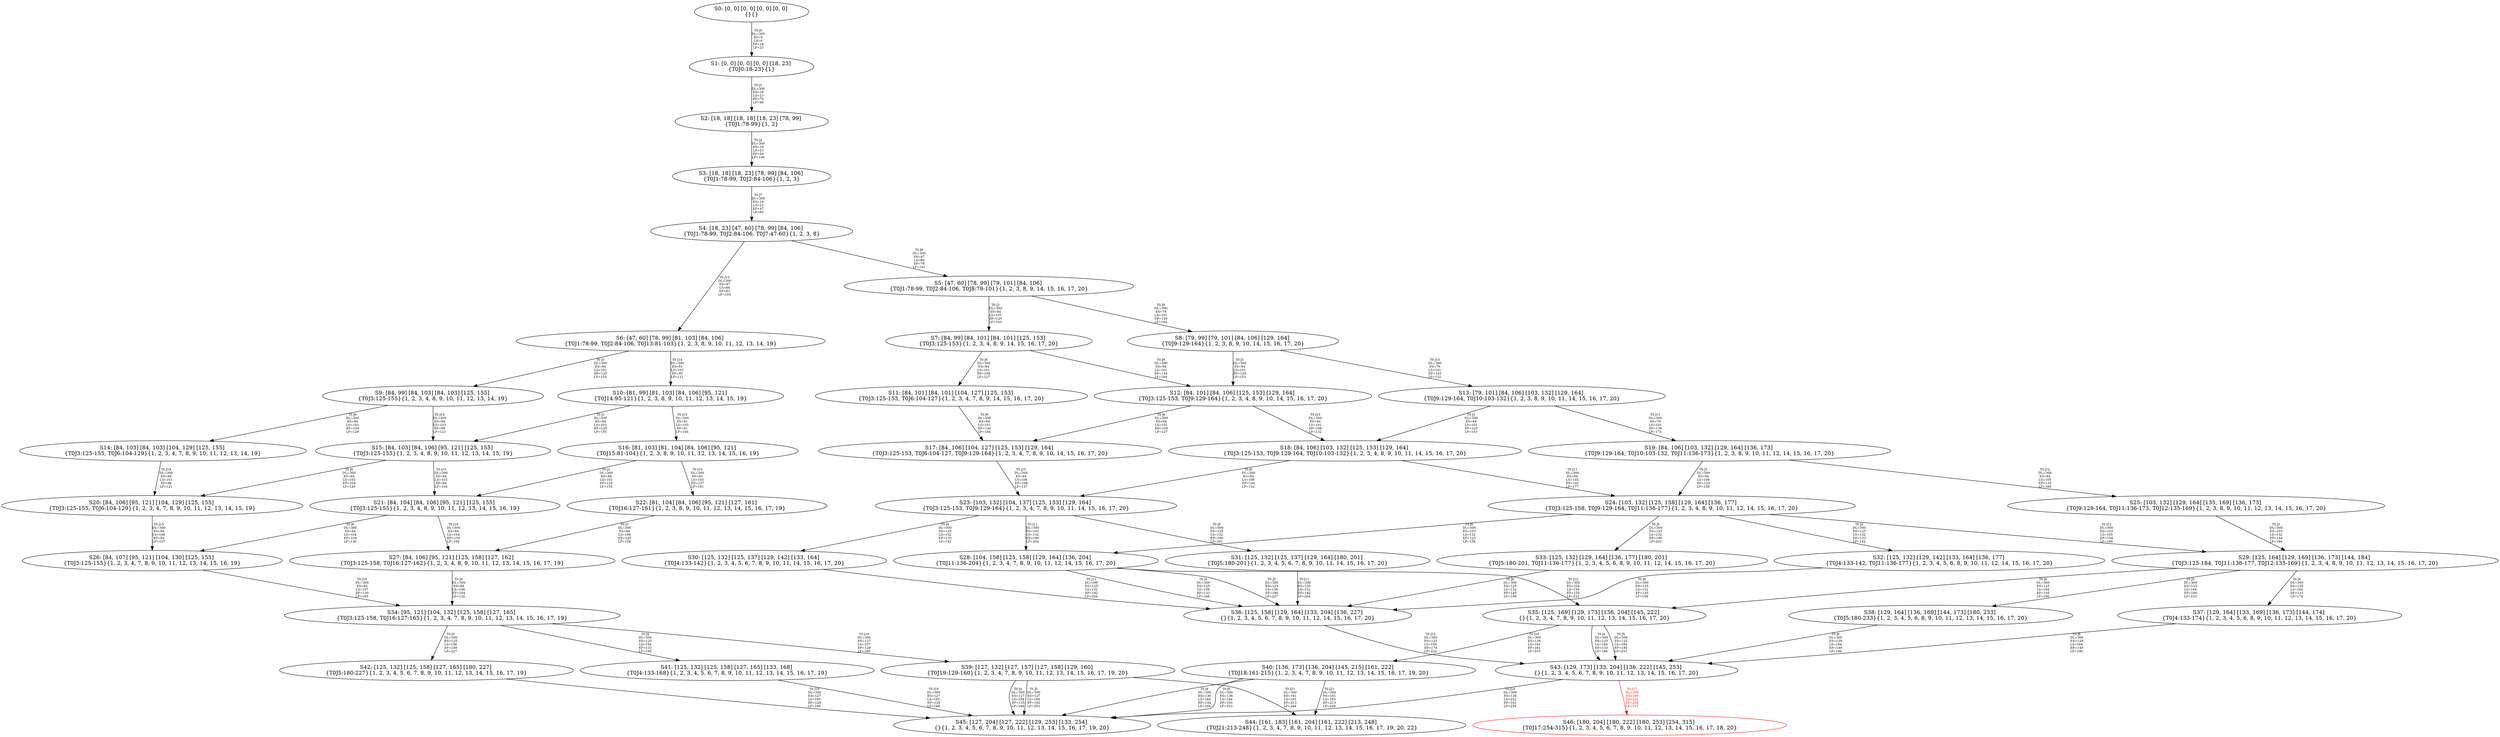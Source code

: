 digraph {
	S0[label="S0: [0, 0] [0, 0] [0, 0] [0, 0] \n{}{}"];
	S1[label="S1: [0, 0] [0, 0] [0, 0] [18, 23] \n{T0J0:18-23}{1}"];
	S2[label="S2: [18, 18] [18, 18] [18, 23] [78, 99] \n{T0J1:78-99}{1, 2}"];
	S3[label="S3: [18, 18] [18, 23] [78, 99] [84, 106] \n{T0J1:78-99, T0J2:84-106}{1, 2, 3}"];
	S4[label="S4: [18, 23] [47, 60] [78, 99] [84, 106] \n{T0J1:78-99, T0J2:84-106, T0J7:47-60}{1, 2, 3, 8}"];
	S5[label="S5: [47, 60] [78, 99] [79, 101] [84, 106] \n{T0J1:78-99, T0J2:84-106, T0J8:79-101}{1, 2, 3, 8, 9, 14, 15, 16, 17, 20}"];
	S6[label="S6: [47, 60] [78, 99] [81, 103] [84, 106] \n{T0J1:78-99, T0J2:84-106, T0J13:81-103}{1, 2, 3, 8, 9, 10, 11, 12, 13, 14, 19}"];
	S7[label="S7: [84, 99] [84, 101] [84, 101] [125, 153] \n{T0J3:125-153}{1, 2, 3, 4, 8, 9, 14, 15, 16, 17, 20}"];
	S8[label="S8: [79, 99] [79, 101] [84, 106] [129, 164] \n{T0J9:129-164}{1, 2, 3, 8, 9, 10, 14, 15, 16, 17, 20}"];
	S9[label="S9: [84, 99] [84, 103] [84, 103] [125, 155] \n{T0J3:125-155}{1, 2, 3, 4, 8, 9, 10, 11, 12, 13, 14, 19}"];
	S10[label="S10: [81, 99] [81, 103] [84, 106] [95, 121] \n{T0J14:95-121}{1, 2, 3, 8, 9, 10, 11, 12, 13, 14, 15, 19}"];
	S11[label="S11: [84, 101] [84, 101] [104, 127] [125, 153] \n{T0J3:125-153, T0J6:104-127}{1, 2, 3, 4, 7, 8, 9, 14, 15, 16, 17, 20}"];
	S12[label="S12: [84, 101] [84, 106] [125, 153] [129, 164] \n{T0J3:125-153, T0J9:129-164}{1, 2, 3, 4, 8, 9, 10, 14, 15, 16, 17, 20}"];
	S13[label="S13: [79, 101] [84, 106] [103, 132] [129, 164] \n{T0J9:129-164, T0J10:103-132}{1, 2, 3, 8, 9, 10, 11, 14, 15, 16, 17, 20}"];
	S14[label="S14: [84, 103] [84, 103] [104, 129] [125, 155] \n{T0J3:125-155, T0J6:104-129}{1, 2, 3, 4, 7, 8, 9, 10, 11, 12, 13, 14, 19}"];
	S15[label="S15: [84, 103] [84, 106] [95, 121] [125, 155] \n{T0J3:125-155}{1, 2, 3, 4, 8, 9, 10, 11, 12, 13, 14, 15, 19}"];
	S16[label="S16: [81, 103] [81, 104] [84, 106] [95, 121] \n{T0J15:81-104}{1, 2, 3, 8, 9, 10, 11, 12, 13, 14, 15, 16, 19}"];
	S17[label="S17: [84, 106] [104, 127] [125, 153] [129, 164] \n{T0J3:125-153, T0J6:104-127, T0J9:129-164}{1, 2, 3, 4, 7, 8, 9, 10, 14, 15, 16, 17, 20}"];
	S18[label="S18: [84, 106] [103, 132] [125, 153] [129, 164] \n{T0J3:125-153, T0J9:129-164, T0J10:103-132}{1, 2, 3, 4, 8, 9, 10, 11, 14, 15, 16, 17, 20}"];
	S19[label="S19: [84, 106] [103, 132] [129, 164] [136, 173] \n{T0J9:129-164, T0J10:103-132, T0J11:136-173}{1, 2, 3, 8, 9, 10, 11, 12, 14, 15, 16, 17, 20}"];
	S20[label="S20: [84, 106] [95, 121] [104, 129] [125, 155] \n{T0J3:125-155, T0J6:104-129}{1, 2, 3, 4, 7, 8, 9, 10, 11, 12, 13, 14, 15, 19}"];
	S21[label="S21: [84, 104] [84, 106] [95, 121] [125, 155] \n{T0J3:125-155}{1, 2, 3, 4, 8, 9, 10, 11, 12, 13, 14, 15, 16, 19}"];
	S22[label="S22: [81, 104] [84, 106] [95, 121] [127, 161] \n{T0J16:127-161}{1, 2, 3, 8, 9, 10, 11, 12, 13, 14, 15, 16, 17, 19}"];
	S23[label="S23: [103, 132] [104, 137] [125, 153] [129, 164] \n{T0J3:125-153, T0J9:129-164}{1, 2, 3, 4, 7, 8, 9, 10, 11, 14, 15, 16, 17, 20}"];
	S24[label="S24: [103, 132] [125, 158] [129, 164] [136, 177] \n{T0J3:125-158, T0J9:129-164, T0J11:136-177}{1, 2, 3, 4, 8, 9, 10, 11, 12, 14, 15, 16, 17, 20}"];
	S25[label="S25: [103, 132] [129, 164] [135, 169] [136, 173] \n{T0J9:129-164, T0J11:136-173, T0J12:135-169}{1, 2, 3, 8, 9, 10, 11, 12, 13, 14, 15, 16, 17, 20}"];
	S26[label="S26: [84, 107] [95, 121] [104, 130] [125, 155] \n{T0J3:125-155}{1, 2, 3, 4, 7, 8, 9, 10, 11, 12, 13, 14, 15, 16, 19}"];
	S27[label="S27: [84, 106] [95, 121] [125, 158] [127, 162] \n{T0J3:125-158, T0J16:127-162}{1, 2, 3, 4, 8, 9, 10, 11, 12, 13, 14, 15, 16, 17, 19}"];
	S28[label="S28: [104, 158] [125, 158] [129, 164] [136, 204] \n{T0J11:136-204}{1, 2, 3, 4, 7, 8, 9, 10, 11, 12, 14, 15, 16, 17, 20}"];
	S29[label="S29: [125, 164] [129, 169] [136, 173] [144, 184] \n{T0J3:125-184, T0J11:136-177, T0J12:135-169}{1, 2, 3, 4, 8, 9, 10, 11, 12, 13, 14, 15, 16, 17, 20}"];
	S30[label="S30: [125, 132] [125, 137] [129, 142] [133, 164] \n{T0J4:133-142}{1, 2, 3, 4, 5, 6, 7, 8, 9, 10, 11, 14, 15, 16, 17, 20}"];
	S31[label="S31: [125, 132] [125, 137] [129, 164] [180, 201] \n{T0J5:180-201}{1, 2, 3, 4, 5, 6, 7, 8, 9, 10, 11, 14, 15, 16, 17, 20}"];
	S32[label="S32: [125, 132] [129, 142] [133, 164] [136, 177] \n{T0J4:133-142, T0J11:136-177}{1, 2, 3, 4, 5, 6, 8, 9, 10, 11, 12, 14, 15, 16, 17, 20}"];
	S33[label="S33: [125, 132] [129, 164] [136, 177] [180, 201] \n{T0J5:180-201, T0J11:136-177}{1, 2, 3, 4, 5, 6, 8, 9, 10, 11, 12, 14, 15, 16, 17, 20}"];
	S34[label="S34: [95, 121] [104, 132] [125, 158] [127, 165] \n{T0J3:125-158, T0J16:127-165}{1, 2, 3, 4, 7, 8, 9, 10, 11, 12, 13, 14, 15, 16, 17, 19}"];
	S35[label="S35: [125, 169] [129, 173] [136, 204] [145, 222] \n{}{1, 2, 3, 4, 7, 8, 9, 10, 11, 12, 13, 14, 15, 16, 17, 20}"];
	S36[label="S36: [125, 158] [129, 164] [133, 204] [136, 227] \n{}{1, 2, 3, 4, 5, 6, 7, 8, 9, 10, 11, 12, 14, 15, 16, 17, 20}"];
	S37[label="S37: [129, 164] [133, 169] [136, 173] [144, 174] \n{T0J4:133-174}{1, 2, 3, 4, 5, 6, 8, 9, 10, 11, 12, 13, 14, 15, 16, 17, 20}"];
	S38[label="S38: [129, 164] [136, 169] [144, 173] [180, 233] \n{T0J5:180-233}{1, 2, 3, 4, 5, 6, 8, 9, 10, 11, 12, 13, 14, 15, 16, 17, 20}"];
	S39[label="S39: [127, 132] [127, 157] [127, 158] [129, 160] \n{T0J19:129-160}{1, 2, 3, 4, 7, 8, 9, 10, 11, 12, 13, 14, 15, 16, 17, 19, 20}"];
	S40[label="S40: [136, 173] [136, 204] [145, 215] [161, 222] \n{T0J18:161-215}{1, 2, 3, 4, 7, 8, 9, 10, 11, 12, 13, 14, 15, 16, 17, 19, 20}"];
	S41[label="S41: [125, 132] [125, 158] [127, 165] [133, 168] \n{T0J4:133-168}{1, 2, 3, 4, 5, 6, 7, 8, 9, 10, 11, 12, 13, 14, 15, 16, 17, 19}"];
	S42[label="S42: [125, 132] [125, 158] [127, 165] [180, 227] \n{T0J5:180-227}{1, 2, 3, 4, 5, 6, 7, 8, 9, 10, 11, 12, 13, 14, 15, 16, 17, 19}"];
	S43[label="S43: [129, 173] [133, 204] [136, 222] [145, 253] \n{}{1, 2, 3, 4, 5, 6, 7, 8, 9, 10, 11, 12, 13, 14, 15, 16, 17, 20}"];
	S44[label="S44: [161, 183] [161, 204] [161, 222] [213, 248] \n{T0J21:213-248}{1, 2, 3, 4, 7, 8, 9, 10, 11, 12, 13, 14, 15, 16, 17, 19, 20, 22}"];
	S45[label="S45: [127, 204] [127, 222] [129, 253] [133, 254] \n{}{1, 2, 3, 4, 5, 6, 7, 8, 9, 10, 11, 12, 13, 14, 15, 16, 17, 19, 20}"];
	S46[label="S46: [180, 204] [180, 222] [180, 253] [254, 315] \n{T0J17:254-315}{1, 2, 3, 4, 5, 6, 7, 8, 9, 10, 11, 12, 13, 14, 15, 16, 17, 18, 20}"];
	S0 -> S1[label="T0 J0\nDL=300\nES=0\nLS=0\nEF=18\nLF=23",fontsize=8];
	S1 -> S2[label="T0 J1\nDL=300\nES=18\nLS=23\nEF=78\nLF=99",fontsize=8];
	S2 -> S3[label="T0 J2\nDL=300\nES=18\nLS=23\nEF=84\nLF=106",fontsize=8];
	S3 -> S4[label="T0 J7\nDL=300\nES=18\nLS=23\nEF=47\nLF=60",fontsize=8];
	S4 -> S5[label="T0 J8\nDL=300\nES=47\nLS=60\nEF=79\nLF=101",fontsize=8];
	S4 -> S6[label="T0 J13\nDL=300\nES=47\nLS=60\nEF=81\nLF=103",fontsize=8];
	S5 -> S7[label="T0 J3\nDL=300\nES=84\nLS=101\nEF=125\nLF=153",fontsize=8];
	S5 -> S8[label="T0 J9\nDL=300\nES=79\nLS=101\nEF=129\nLF=164",fontsize=8];
	S6 -> S9[label="T0 J3\nDL=300\nES=84\nLS=103\nEF=125\nLF=155",fontsize=8];
	S6 -> S10[label="T0 J14\nDL=300\nES=81\nLS=103\nEF=95\nLF=121",fontsize=8];
	S7 -> S11[label="T0 J6\nDL=300\nES=84\nLS=101\nEF=104\nLF=127",fontsize=8];
	S7 -> S12[label="T0 J9\nDL=300\nES=84\nLS=101\nEF=134\nLF=164",fontsize=8];
	S8 -> S12[label="T0 J3\nDL=300\nES=84\nLS=101\nEF=125\nLF=153",fontsize=8];
	S8 -> S13[label="T0 J10\nDL=300\nES=79\nLS=101\nEF=103\nLF=132",fontsize=8];
	S9 -> S14[label="T0 J6\nDL=300\nES=84\nLS=103\nEF=104\nLF=129",fontsize=8];
	S9 -> S15[label="T0 J14\nDL=300\nES=84\nLS=103\nEF=98\nLF=121",fontsize=8];
	S10 -> S15[label="T0 J3\nDL=300\nES=84\nLS=103\nEF=125\nLF=155",fontsize=8];
	S10 -> S16[label="T0 J15\nDL=300\nES=81\nLS=103\nEF=81\nLF=104",fontsize=8];
	S11 -> S17[label="T0 J9\nDL=300\nES=84\nLS=101\nEF=134\nLF=164",fontsize=8];
	S12 -> S17[label="T0 J6\nDL=300\nES=84\nLS=101\nEF=104\nLF=127",fontsize=8];
	S12 -> S18[label="T0 J10\nDL=300\nES=84\nLS=101\nEF=108\nLF=132",fontsize=8];
	S13 -> S18[label="T0 J3\nDL=300\nES=84\nLS=101\nEF=125\nLF=153",fontsize=8];
	S13 -> S19[label="T0 J11\nDL=300\nES=79\nLS=101\nEF=136\nLF=173",fontsize=8];
	S14 -> S20[label="T0 J14\nDL=300\nES=84\nLS=103\nEF=98\nLF=121",fontsize=8];
	S15 -> S20[label="T0 J6\nDL=300\nES=84\nLS=103\nEF=104\nLF=129",fontsize=8];
	S15 -> S21[label="T0 J15\nDL=300\nES=84\nLS=103\nEF=84\nLF=104",fontsize=8];
	S16 -> S21[label="T0 J3\nDL=300\nES=84\nLS=103\nEF=125\nLF=155",fontsize=8];
	S16 -> S22[label="T0 J16\nDL=300\nES=81\nLS=103\nEF=127\nLF=161",fontsize=8];
	S17 -> S23[label="T0 J10\nDL=300\nES=84\nLS=106\nEF=108\nLF=137",fontsize=8];
	S18 -> S23[label="T0 J6\nDL=300\nES=84\nLS=106\nEF=104\nLF=132",fontsize=8];
	S18 -> S24[label="T0 J11\nDL=300\nES=84\nLS=105\nEF=141\nLF=177",fontsize=8];
	S19 -> S24[label="T0 J3\nDL=300\nES=84\nLS=106\nEF=125\nLF=158",fontsize=8];
	S19 -> S25[label="T0 J12\nDL=300\nES=84\nLS=105\nEF=135\nLF=169",fontsize=8];
	S20 -> S26[label="T0 J15\nDL=300\nES=84\nLS=106\nEF=84\nLF=107",fontsize=8];
	S21 -> S26[label="T0 J6\nDL=300\nES=84\nLS=104\nEF=104\nLF=130",fontsize=8];
	S21 -> S27[label="T0 J16\nDL=300\nES=84\nLS=104\nEF=130\nLF=162",fontsize=8];
	S22 -> S27[label="T0 J3\nDL=300\nES=84\nLS=106\nEF=125\nLF=158",fontsize=8];
	S23 -> S30[label="T0 J4\nDL=300\nES=125\nLS=132\nEF=133\nLF=142",fontsize=8];
	S23 -> S31[label="T0 J5\nDL=300\nES=125\nLS=132\nEF=180\nLF=201",fontsize=8];
	S23 -> S28[label="T0 J11\nDL=300\nES=103\nLS=132\nEF=160\nLF=204",fontsize=8];
	S24 -> S32[label="T0 J4\nDL=300\nES=125\nLS=132\nEF=133\nLF=142",fontsize=8];
	S24 -> S33[label="T0 J5\nDL=300\nES=125\nLS=132\nEF=180\nLF=201",fontsize=8];
	S24 -> S28[label="T0 J6\nDL=300\nES=103\nLS=132\nEF=123\nLF=158",fontsize=8];
	S24 -> S29[label="T0 J12\nDL=300\nES=103\nLS=105\nEF=154\nLF=169",fontsize=8];
	S25 -> S29[label="T0 J3\nDL=300\nES=103\nLS=132\nEF=144\nLF=184",fontsize=8];
	S26 -> S34[label="T0 J16\nDL=300\nES=84\nLS=107\nEF=130\nLF=165",fontsize=8];
	S27 -> S34[label="T0 J6\nDL=300\nES=84\nLS=106\nEF=104\nLF=132",fontsize=8];
	S28 -> S36[label="T0 J4\nDL=300\nES=125\nLS=158\nEF=133\nLF=168",fontsize=8];
	S28 -> S36[label="T0 J5\nDL=300\nES=125\nLS=158\nEF=180\nLF=227",fontsize=8];
	S28 -> S35[label="T0 J12\nDL=300\nES=104\nLS=158\nEF=155\nLF=222",fontsize=8];
	S29 -> S37[label="T0 J4\nDL=300\nES=125\nLS=164\nEF=133\nLF=174",fontsize=8];
	S29 -> S38[label="T0 J5\nDL=300\nES=125\nLS=164\nEF=180\nLF=233",fontsize=8];
	S29 -> S35[label="T0 J6\nDL=300\nES=125\nLS=164\nEF=145\nLF=190",fontsize=8];
	S30 -> S36[label="T0 J11\nDL=300\nES=125\nLS=132\nEF=182\nLF=204",fontsize=8];
	S31 -> S36[label="T0 J11\nDL=300\nES=125\nLS=132\nEF=182\nLF=204",fontsize=8];
	S32 -> S36[label="T0 J6\nDL=300\nES=125\nLS=132\nEF=145\nLF=158",fontsize=8];
	S33 -> S36[label="T0 J6\nDL=300\nES=125\nLS=132\nEF=145\nLF=158",fontsize=8];
	S34 -> S41[label="T0 J4\nDL=300\nES=125\nLS=158\nEF=133\nLF=168",fontsize=8];
	S34 -> S42[label="T0 J5\nDL=300\nES=125\nLS=158\nEF=180\nLF=227",fontsize=8];
	S34 -> S39[label="T0 J19\nDL=300\nES=127\nLS=157\nEF=129\nLF=160",fontsize=8];
	S35 -> S43[label="T0 J4\nDL=300\nES=125\nLS=184\nEF=133\nLF=194",fontsize=8];
	S35 -> S43[label="T0 J5\nDL=300\nES=125\nLS=184\nEF=180\nLF=253",fontsize=8];
	S35 -> S40[label="T0 J18\nDL=300\nES=136\nLS=183\nEF=161\nLF=215",fontsize=8];
	S36 -> S43[label="T0 J12\nDL=300\nES=125\nLS=158\nEF=176\nLF=222",fontsize=8];
	S37 -> S43[label="T0 J6\nDL=300\nES=129\nLS=164\nEF=149\nLF=190",fontsize=8];
	S38 -> S43[label="T0 J6\nDL=300\nES=129\nLS=164\nEF=149\nLF=190",fontsize=8];
	S39 -> S45[label="T0 J4\nDL=300\nES=127\nLS=184\nEF=135\nLF=194",fontsize=8];
	S39 -> S45[label="T0 J5\nDL=300\nES=127\nLS=184\nEF=182\nLF=253",fontsize=8];
	S39 -> S44[label="T0 J21\nDL=300\nES=161\nLS=183\nEF=213\nLF=248",fontsize=8];
	S40 -> S45[label="T0 J4\nDL=300\nES=136\nLS=184\nEF=144\nLF=194",fontsize=8];
	S40 -> S45[label="T0 J5\nDL=300\nES=136\nLS=184\nEF=191\nLF=253",fontsize=8];
	S40 -> S44[label="T0 J21\nDL=300\nES=161\nLS=183\nEF=213\nLF=248",fontsize=8];
	S41 -> S45[label="T0 J19\nDL=300\nES=127\nLS=165\nEF=129\nLF=168",fontsize=8];
	S42 -> S45[label="T0 J19\nDL=300\nES=127\nLS=165\nEF=129\nLF=168",fontsize=8];
	S43 -> S46[label="T0 J17\nDL=300\nES=180\nLS=222\nEF=254\nLF=315",color=Red,fontcolor=Red,fontsize=8];
S46[color=Red];
	S43 -> S45[label="T0 J18\nDL=300\nES=136\nLS=222\nEF=161\nLF=254",fontsize=8];
}
